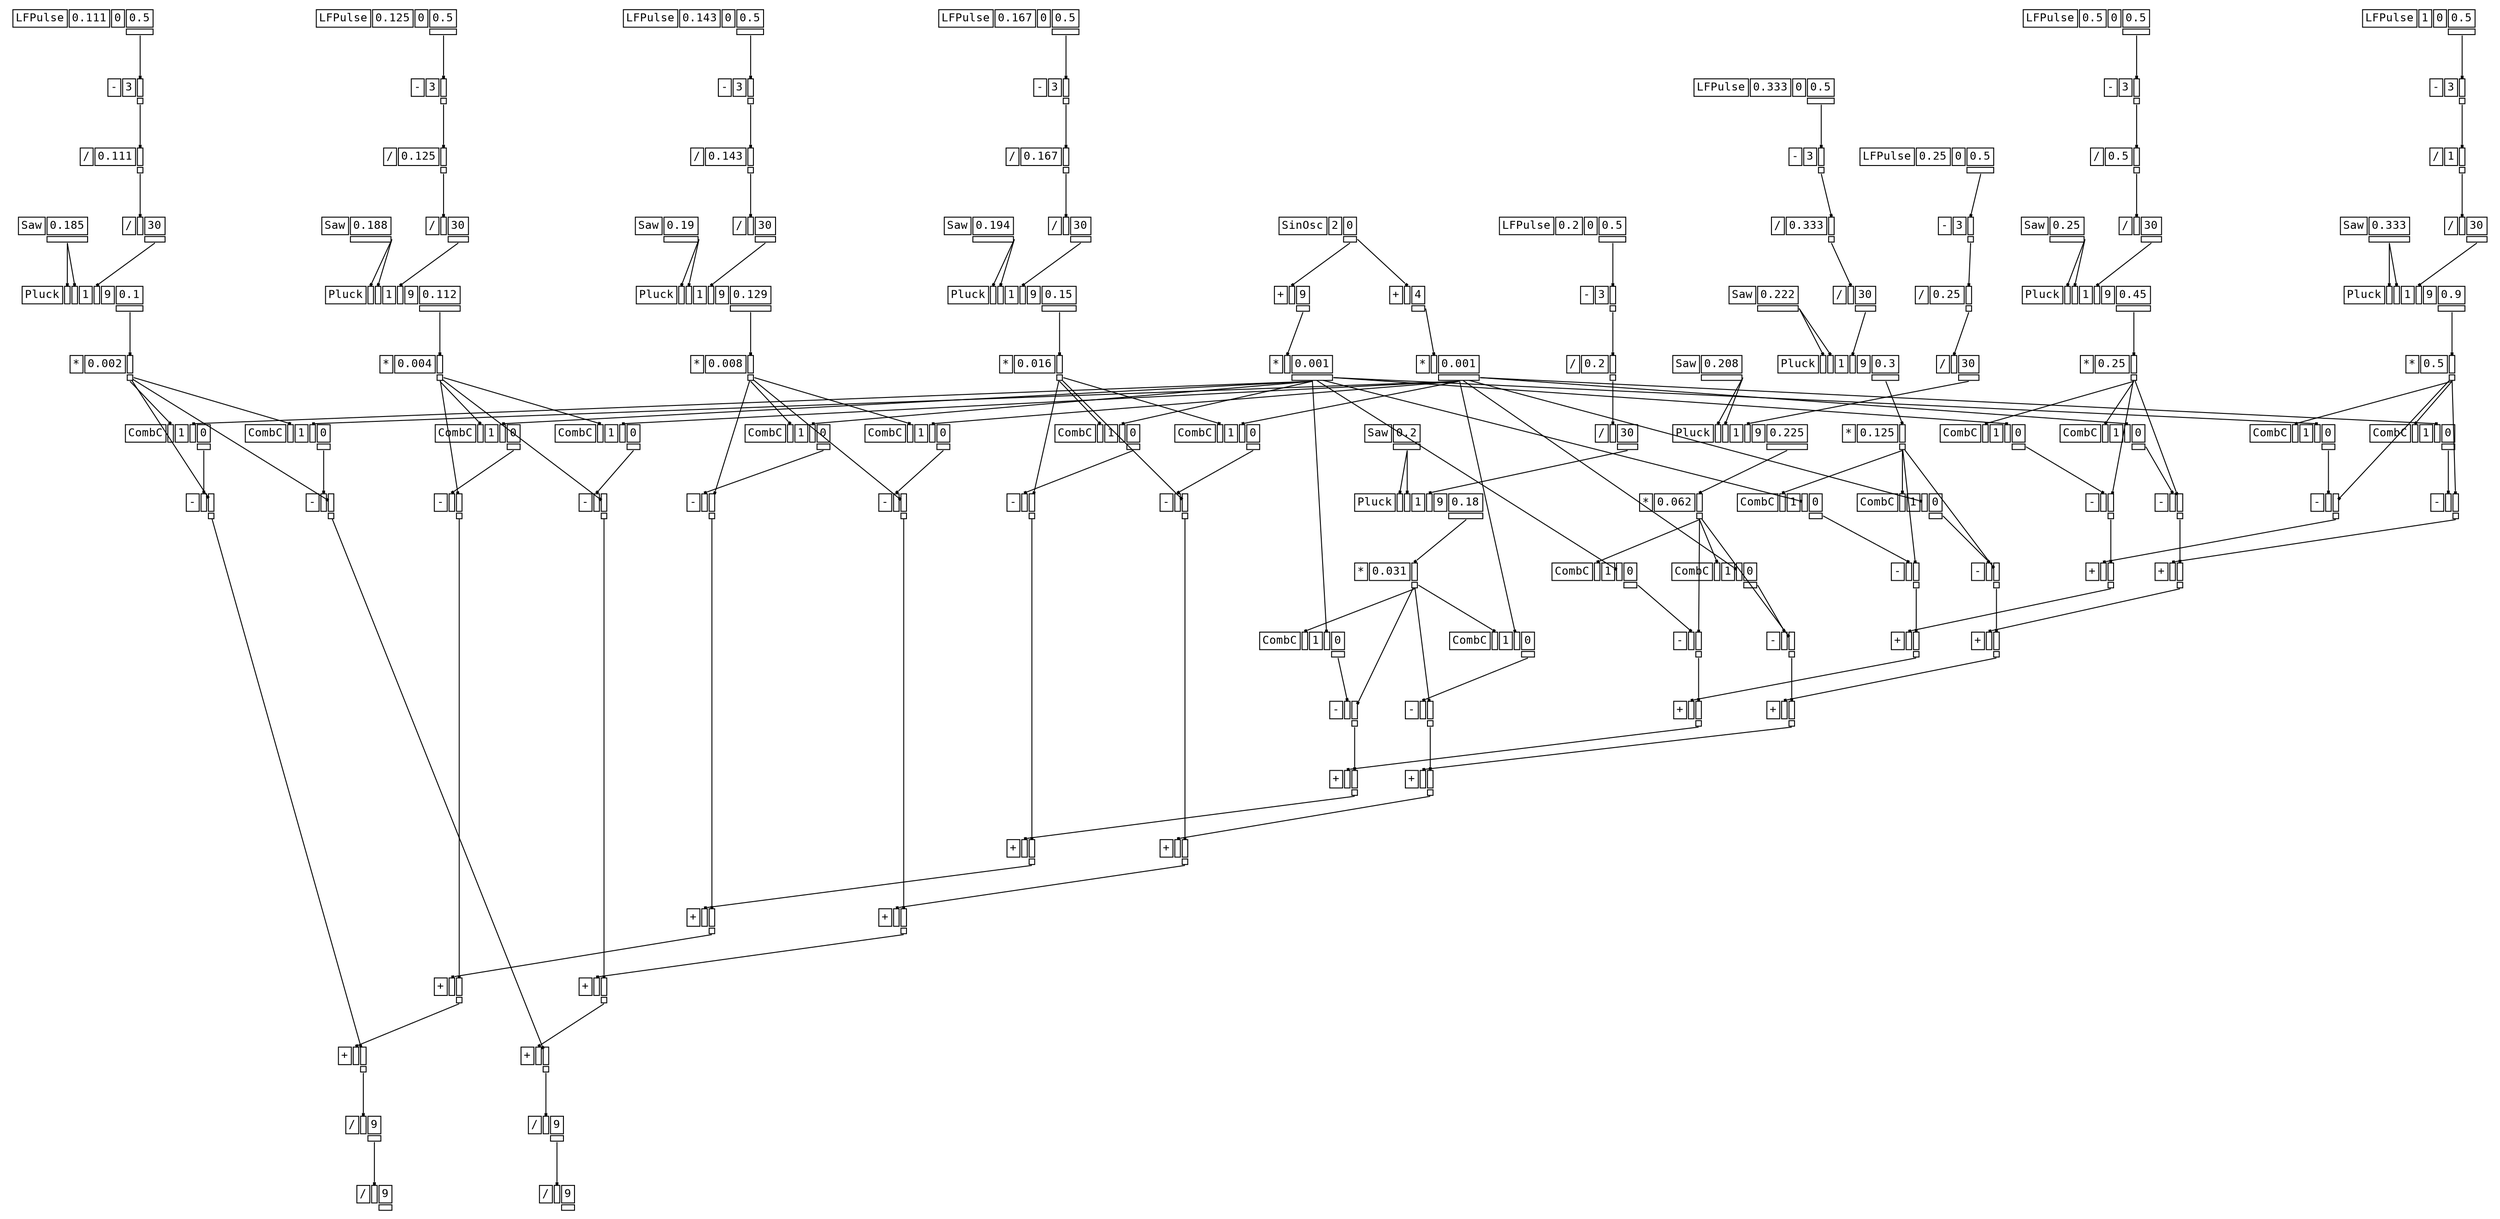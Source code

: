 digraph Anonymous {
graph [splines=false];
node [fontsize=12
     ,fontname="Courier"];
edge [arrowhead=box,arrowsize=0.25];
u_2[shape="plaintext",color="black",label=<<TABLE BORDER="0" CELLBORDER="1"><TR><TD>Saw</TD><TD ID="u_2:K_0">0.333</TD></TR><TR><TD BORDER="0"></TD><TD PORT="o_0" ID="u_2:o_0"></TD></TR></TABLE>>];
u_6[shape="plaintext",color="black",label=<<TABLE BORDER="0" CELLBORDER="1"><TR><TD>LFPulse</TD><TD ID="u_6:K_0">1</TD><TD ID="u_6:K_1">0</TD><TD ID="u_6:K_2">0.5</TD></TR><TR><TD BORDER="0"></TD><TD BORDER="0"></TD><TD BORDER="0"></TD><TD PORT="o_0" ID="u_6:o_0"></TD></TR></TABLE>>];
u_7[shape="plaintext",color="black",label=<<TABLE BORDER="0" CELLBORDER="1"><TR><TD>-</TD><TD ID="u_7:K_0">3</TD><TD PORT="i_1" ID="u_7:i_1"></TD></TR><TR><TD BORDER="0"></TD><TD BORDER="0"></TD><TD PORT="o_0" ID="u_7:o_0"></TD></TR></TABLE>>];
u_8[shape="plaintext",color="black",label=<<TABLE BORDER="0" CELLBORDER="1"><TR><TD>/</TD><TD ID="u_8:K_0">1</TD><TD PORT="i_1" ID="u_8:i_1"></TD></TR><TR><TD BORDER="0"></TD><TD BORDER="0"></TD><TD PORT="o_0" ID="u_8:o_0"></TD></TR></TABLE>>];
u_10[shape="plaintext",color="black",label=<<TABLE BORDER="0" CELLBORDER="1"><TR><TD>/</TD><TD PORT="i_0" ID="u_10:i_0"></TD><TD ID="u_10:K_1">30</TD></TR><TR><TD BORDER="0"></TD><TD BORDER="0"></TD><TD PORT="o_0" ID="u_10:o_0"></TD></TR></TABLE>>];
u_13[shape="plaintext",color="black",label=<<TABLE BORDER="0" CELLBORDER="1"><TR><TD>Pluck</TD><TD PORT="i_0" ID="u_13:i_0"></TD><TD PORT="i_1" ID="u_13:i_1"></TD><TD ID="u_13:K_2">1</TD><TD PORT="i_3" ID="u_13:i_3"></TD><TD ID="u_13:K_4">9</TD><TD ID="u_13:K_5">0.9</TD></TR><TR><TD BORDER="0"></TD><TD BORDER="0"></TD><TD BORDER="0"></TD><TD BORDER="0"></TD><TD BORDER="0"></TD><TD BORDER="0"></TD><TD PORT="o_0" ID="u_13:o_0"></TD></TR></TABLE>>];
u_14[shape="plaintext",color="black",label=<<TABLE BORDER="0" CELLBORDER="1"><TR><TD>*</TD><TD ID="u_14:K_0">0.5</TD><TD PORT="i_1" ID="u_14:i_1"></TD></TR><TR><TD BORDER="0"></TD><TD BORDER="0"></TD><TD PORT="o_0" ID="u_14:o_0"></TD></TR></TABLE>>];
u_16[shape="plaintext",color="black",label=<<TABLE BORDER="0" CELLBORDER="1"><TR><TD>SinOsc</TD><TD ID="u_16:K_0">2</TD><TD ID="u_16:K_1">0</TD></TR><TR><TD BORDER="0"></TD><TD BORDER="0"></TD><TD PORT="o_0" ID="u_16:o_0"></TD></TR></TABLE>>];
u_17[shape="plaintext",color="black",label=<<TABLE BORDER="0" CELLBORDER="1"><TR><TD>+</TD><TD PORT="i_0" ID="u_17:i_0"></TD><TD ID="u_17:K_1">9</TD></TR><TR><TD BORDER="0"></TD><TD BORDER="0"></TD><TD PORT="o_0" ID="u_17:o_0"></TD></TR></TABLE>>];
u_19[shape="plaintext",color="black",label=<<TABLE BORDER="0" CELLBORDER="1"><TR><TD>*</TD><TD PORT="i_0" ID="u_19:i_0"></TD><TD ID="u_19:K_1">0.001</TD></TR><TR><TD BORDER="0"></TD><TD BORDER="0"></TD><TD PORT="o_0" ID="u_19:o_0"></TD></TR></TABLE>>];
u_20[shape="plaintext",color="black",label=<<TABLE BORDER="0" CELLBORDER="1"><TR><TD>CombC</TD><TD PORT="i_0" ID="u_20:i_0"></TD><TD ID="u_20:K_1">1</TD><TD PORT="i_2" ID="u_20:i_2"></TD><TD ID="u_20:K_3">0</TD></TR><TR><TD BORDER="0"></TD><TD BORDER="0"></TD><TD BORDER="0"></TD><TD BORDER="0"></TD><TD PORT="o_0" ID="u_20:o_0"></TD></TR></TABLE>>];
u_21[shape="plaintext",color="black",label=<<TABLE BORDER="0" CELLBORDER="1"><TR><TD>-</TD><TD PORT="i_0" ID="u_21:i_0"></TD><TD PORT="i_1" ID="u_21:i_1"></TD></TR><TR><TD BORDER="0"></TD><TD BORDER="0"></TD><TD PORT="o_0" ID="u_21:o_0"></TD></TR></TABLE>>];
u_23[shape="plaintext",color="black",label=<<TABLE BORDER="0" CELLBORDER="1"><TR><TD>Saw</TD><TD ID="u_23:K_0">0.25</TD></TR><TR><TD BORDER="0"></TD><TD PORT="o_0" ID="u_23:o_0"></TD></TR></TABLE>>];
u_24[shape="plaintext",color="black",label=<<TABLE BORDER="0" CELLBORDER="1"><TR><TD>LFPulse</TD><TD ID="u_24:K_0">0.5</TD><TD ID="u_24:K_1">0</TD><TD ID="u_24:K_2">0.5</TD></TR><TR><TD BORDER="0"></TD><TD BORDER="0"></TD><TD BORDER="0"></TD><TD PORT="o_0" ID="u_24:o_0"></TD></TR></TABLE>>];
u_25[shape="plaintext",color="black",label=<<TABLE BORDER="0" CELLBORDER="1"><TR><TD>-</TD><TD ID="u_25:K_0">3</TD><TD PORT="i_1" ID="u_25:i_1"></TD></TR><TR><TD BORDER="0"></TD><TD BORDER="0"></TD><TD PORT="o_0" ID="u_25:o_0"></TD></TR></TABLE>>];
u_26[shape="plaintext",color="black",label=<<TABLE BORDER="0" CELLBORDER="1"><TR><TD>/</TD><TD ID="u_26:K_0">0.5</TD><TD PORT="i_1" ID="u_26:i_1"></TD></TR><TR><TD BORDER="0"></TD><TD BORDER="0"></TD><TD PORT="o_0" ID="u_26:o_0"></TD></TR></TABLE>>];
u_27[shape="plaintext",color="black",label=<<TABLE BORDER="0" CELLBORDER="1"><TR><TD>/</TD><TD PORT="i_0" ID="u_27:i_0"></TD><TD ID="u_27:K_1">30</TD></TR><TR><TD BORDER="0"></TD><TD BORDER="0"></TD><TD PORT="o_0" ID="u_27:o_0"></TD></TR></TABLE>>];
u_29[shape="plaintext",color="black",label=<<TABLE BORDER="0" CELLBORDER="1"><TR><TD>Pluck</TD><TD PORT="i_0" ID="u_29:i_0"></TD><TD PORT="i_1" ID="u_29:i_1"></TD><TD ID="u_29:K_2">1</TD><TD PORT="i_3" ID="u_29:i_3"></TD><TD ID="u_29:K_4">9</TD><TD ID="u_29:K_5">0.45</TD></TR><TR><TD BORDER="0"></TD><TD BORDER="0"></TD><TD BORDER="0"></TD><TD BORDER="0"></TD><TD BORDER="0"></TD><TD BORDER="0"></TD><TD PORT="o_0" ID="u_29:o_0"></TD></TR></TABLE>>];
u_30[shape="plaintext",color="black",label=<<TABLE BORDER="0" CELLBORDER="1"><TR><TD>*</TD><TD ID="u_30:K_0">0.25</TD><TD PORT="i_1" ID="u_30:i_1"></TD></TR><TR><TD BORDER="0"></TD><TD BORDER="0"></TD><TD PORT="o_0" ID="u_30:o_0"></TD></TR></TABLE>>];
u_31[shape="plaintext",color="black",label=<<TABLE BORDER="0" CELLBORDER="1"><TR><TD>CombC</TD><TD PORT="i_0" ID="u_31:i_0"></TD><TD ID="u_31:K_1">1</TD><TD PORT="i_2" ID="u_31:i_2"></TD><TD ID="u_31:K_3">0</TD></TR><TR><TD BORDER="0"></TD><TD BORDER="0"></TD><TD BORDER="0"></TD><TD BORDER="0"></TD><TD PORT="o_0" ID="u_31:o_0"></TD></TR></TABLE>>];
u_32[shape="plaintext",color="black",label=<<TABLE BORDER="0" CELLBORDER="1"><TR><TD>-</TD><TD PORT="i_0" ID="u_32:i_0"></TD><TD PORT="i_1" ID="u_32:i_1"></TD></TR><TR><TD BORDER="0"></TD><TD BORDER="0"></TD><TD PORT="o_0" ID="u_32:o_0"></TD></TR></TABLE>>];
u_33[shape="plaintext",color="black",label=<<TABLE BORDER="0" CELLBORDER="1"><TR><TD>+</TD><TD PORT="i_0" ID="u_33:i_0"></TD><TD PORT="i_1" ID="u_33:i_1"></TD></TR><TR><TD BORDER="0"></TD><TD BORDER="0"></TD><TD PORT="o_0" ID="u_33:o_0"></TD></TR></TABLE>>];
u_36[shape="plaintext",color="black",label=<<TABLE BORDER="0" CELLBORDER="1"><TR><TD>Saw</TD><TD ID="u_36:K_0">0.222</TD></TR><TR><TD BORDER="0"></TD><TD PORT="o_0" ID="u_36:o_0"></TD></TR></TABLE>>];
u_37[shape="plaintext",color="black",label=<<TABLE BORDER="0" CELLBORDER="1"><TR><TD>LFPulse</TD><TD ID="u_37:K_0">0.333</TD><TD ID="u_37:K_1">0</TD><TD ID="u_37:K_2">0.5</TD></TR><TR><TD BORDER="0"></TD><TD BORDER="0"></TD><TD BORDER="0"></TD><TD PORT="o_0" ID="u_37:o_0"></TD></TR></TABLE>>];
u_38[shape="plaintext",color="black",label=<<TABLE BORDER="0" CELLBORDER="1"><TR><TD>-</TD><TD ID="u_38:K_0">3</TD><TD PORT="i_1" ID="u_38:i_1"></TD></TR><TR><TD BORDER="0"></TD><TD BORDER="0"></TD><TD PORT="o_0" ID="u_38:o_0"></TD></TR></TABLE>>];
u_39[shape="plaintext",color="black",label=<<TABLE BORDER="0" CELLBORDER="1"><TR><TD>/</TD><TD ID="u_39:K_0">0.333</TD><TD PORT="i_1" ID="u_39:i_1"></TD></TR><TR><TD BORDER="0"></TD><TD BORDER="0"></TD><TD PORT="o_0" ID="u_39:o_0"></TD></TR></TABLE>>];
u_40[shape="plaintext",color="black",label=<<TABLE BORDER="0" CELLBORDER="1"><TR><TD>/</TD><TD PORT="i_0" ID="u_40:i_0"></TD><TD ID="u_40:K_1">30</TD></TR><TR><TD BORDER="0"></TD><TD BORDER="0"></TD><TD PORT="o_0" ID="u_40:o_0"></TD></TR></TABLE>>];
u_42[shape="plaintext",color="black",label=<<TABLE BORDER="0" CELLBORDER="1"><TR><TD>Pluck</TD><TD PORT="i_0" ID="u_42:i_0"></TD><TD PORT="i_1" ID="u_42:i_1"></TD><TD ID="u_42:K_2">1</TD><TD PORT="i_3" ID="u_42:i_3"></TD><TD ID="u_42:K_4">9</TD><TD ID="u_42:K_5">0.3</TD></TR><TR><TD BORDER="0"></TD><TD BORDER="0"></TD><TD BORDER="0"></TD><TD BORDER="0"></TD><TD BORDER="0"></TD><TD BORDER="0"></TD><TD PORT="o_0" ID="u_42:o_0"></TD></TR></TABLE>>];
u_43[shape="plaintext",color="black",label=<<TABLE BORDER="0" CELLBORDER="1"><TR><TD>*</TD><TD ID="u_43:K_0">0.125</TD><TD PORT="i_1" ID="u_43:i_1"></TD></TR><TR><TD BORDER="0"></TD><TD BORDER="0"></TD><TD PORT="o_0" ID="u_43:o_0"></TD></TR></TABLE>>];
u_44[shape="plaintext",color="black",label=<<TABLE BORDER="0" CELLBORDER="1"><TR><TD>CombC</TD><TD PORT="i_0" ID="u_44:i_0"></TD><TD ID="u_44:K_1">1</TD><TD PORT="i_2" ID="u_44:i_2"></TD><TD ID="u_44:K_3">0</TD></TR><TR><TD BORDER="0"></TD><TD BORDER="0"></TD><TD BORDER="0"></TD><TD BORDER="0"></TD><TD PORT="o_0" ID="u_44:o_0"></TD></TR></TABLE>>];
u_45[shape="plaintext",color="black",label=<<TABLE BORDER="0" CELLBORDER="1"><TR><TD>-</TD><TD PORT="i_0" ID="u_45:i_0"></TD><TD PORT="i_1" ID="u_45:i_1"></TD></TR><TR><TD BORDER="0"></TD><TD BORDER="0"></TD><TD PORT="o_0" ID="u_45:o_0"></TD></TR></TABLE>>];
u_46[shape="plaintext",color="black",label=<<TABLE BORDER="0" CELLBORDER="1"><TR><TD>+</TD><TD PORT="i_0" ID="u_46:i_0"></TD><TD PORT="i_1" ID="u_46:i_1"></TD></TR><TR><TD BORDER="0"></TD><TD BORDER="0"></TD><TD PORT="o_0" ID="u_46:o_0"></TD></TR></TABLE>>];
u_49[shape="plaintext",color="black",label=<<TABLE BORDER="0" CELLBORDER="1"><TR><TD>Saw</TD><TD ID="u_49:K_0">0.208</TD></TR><TR><TD BORDER="0"></TD><TD PORT="o_0" ID="u_49:o_0"></TD></TR></TABLE>>];
u_50[shape="plaintext",color="black",label=<<TABLE BORDER="0" CELLBORDER="1"><TR><TD>LFPulse</TD><TD ID="u_50:K_0">0.25</TD><TD ID="u_50:K_1">0</TD><TD ID="u_50:K_2">0.5</TD></TR><TR><TD BORDER="0"></TD><TD BORDER="0"></TD><TD BORDER="0"></TD><TD PORT="o_0" ID="u_50:o_0"></TD></TR></TABLE>>];
u_51[shape="plaintext",color="black",label=<<TABLE BORDER="0" CELLBORDER="1"><TR><TD>-</TD><TD ID="u_51:K_0">3</TD><TD PORT="i_1" ID="u_51:i_1"></TD></TR><TR><TD BORDER="0"></TD><TD BORDER="0"></TD><TD PORT="o_0" ID="u_51:o_0"></TD></TR></TABLE>>];
u_52[shape="plaintext",color="black",label=<<TABLE BORDER="0" CELLBORDER="1"><TR><TD>/</TD><TD ID="u_52:K_0">0.25</TD><TD PORT="i_1" ID="u_52:i_1"></TD></TR><TR><TD BORDER="0"></TD><TD BORDER="0"></TD><TD PORT="o_0" ID="u_52:o_0"></TD></TR></TABLE>>];
u_53[shape="plaintext",color="black",label=<<TABLE BORDER="0" CELLBORDER="1"><TR><TD>/</TD><TD PORT="i_0" ID="u_53:i_0"></TD><TD ID="u_53:K_1">30</TD></TR><TR><TD BORDER="0"></TD><TD BORDER="0"></TD><TD PORT="o_0" ID="u_53:o_0"></TD></TR></TABLE>>];
u_55[shape="plaintext",color="black",label=<<TABLE BORDER="0" CELLBORDER="1"><TR><TD>Pluck</TD><TD PORT="i_0" ID="u_55:i_0"></TD><TD PORT="i_1" ID="u_55:i_1"></TD><TD ID="u_55:K_2">1</TD><TD PORT="i_3" ID="u_55:i_3"></TD><TD ID="u_55:K_4">9</TD><TD ID="u_55:K_5">0.225</TD></TR><TR><TD BORDER="0"></TD><TD BORDER="0"></TD><TD BORDER="0"></TD><TD BORDER="0"></TD><TD BORDER="0"></TD><TD BORDER="0"></TD><TD PORT="o_0" ID="u_55:o_0"></TD></TR></TABLE>>];
u_56[shape="plaintext",color="black",label=<<TABLE BORDER="0" CELLBORDER="1"><TR><TD>*</TD><TD ID="u_56:K_0">0.062</TD><TD PORT="i_1" ID="u_56:i_1"></TD></TR><TR><TD BORDER="0"></TD><TD BORDER="0"></TD><TD PORT="o_0" ID="u_56:o_0"></TD></TR></TABLE>>];
u_57[shape="plaintext",color="black",label=<<TABLE BORDER="0" CELLBORDER="1"><TR><TD>CombC</TD><TD PORT="i_0" ID="u_57:i_0"></TD><TD ID="u_57:K_1">1</TD><TD PORT="i_2" ID="u_57:i_2"></TD><TD ID="u_57:K_3">0</TD></TR><TR><TD BORDER="0"></TD><TD BORDER="0"></TD><TD BORDER="0"></TD><TD BORDER="0"></TD><TD PORT="o_0" ID="u_57:o_0"></TD></TR></TABLE>>];
u_58[shape="plaintext",color="black",label=<<TABLE BORDER="0" CELLBORDER="1"><TR><TD>-</TD><TD PORT="i_0" ID="u_58:i_0"></TD><TD PORT="i_1" ID="u_58:i_1"></TD></TR><TR><TD BORDER="0"></TD><TD BORDER="0"></TD><TD PORT="o_0" ID="u_58:o_0"></TD></TR></TABLE>>];
u_59[shape="plaintext",color="black",label=<<TABLE BORDER="0" CELLBORDER="1"><TR><TD>+</TD><TD PORT="i_0" ID="u_59:i_0"></TD><TD PORT="i_1" ID="u_59:i_1"></TD></TR><TR><TD BORDER="0"></TD><TD BORDER="0"></TD><TD PORT="o_0" ID="u_59:o_0"></TD></TR></TABLE>>];
u_62[shape="plaintext",color="black",label=<<TABLE BORDER="0" CELLBORDER="1"><TR><TD>Saw</TD><TD ID="u_62:K_0">0.2</TD></TR><TR><TD BORDER="0"></TD><TD PORT="o_0" ID="u_62:o_0"></TD></TR></TABLE>>];
u_63[shape="plaintext",color="black",label=<<TABLE BORDER="0" CELLBORDER="1"><TR><TD>LFPulse</TD><TD ID="u_63:K_0">0.2</TD><TD ID="u_63:K_1">0</TD><TD ID="u_63:K_2">0.5</TD></TR><TR><TD BORDER="0"></TD><TD BORDER="0"></TD><TD BORDER="0"></TD><TD PORT="o_0" ID="u_63:o_0"></TD></TR></TABLE>>];
u_64[shape="plaintext",color="black",label=<<TABLE BORDER="0" CELLBORDER="1"><TR><TD>-</TD><TD ID="u_64:K_0">3</TD><TD PORT="i_1" ID="u_64:i_1"></TD></TR><TR><TD BORDER="0"></TD><TD BORDER="0"></TD><TD PORT="o_0" ID="u_64:o_0"></TD></TR></TABLE>>];
u_65[shape="plaintext",color="black",label=<<TABLE BORDER="0" CELLBORDER="1"><TR><TD>/</TD><TD ID="u_65:K_0">0.2</TD><TD PORT="i_1" ID="u_65:i_1"></TD></TR><TR><TD BORDER="0"></TD><TD BORDER="0"></TD><TD PORT="o_0" ID="u_65:o_0"></TD></TR></TABLE>>];
u_66[shape="plaintext",color="black",label=<<TABLE BORDER="0" CELLBORDER="1"><TR><TD>/</TD><TD PORT="i_0" ID="u_66:i_0"></TD><TD ID="u_66:K_1">30</TD></TR><TR><TD BORDER="0"></TD><TD BORDER="0"></TD><TD PORT="o_0" ID="u_66:o_0"></TD></TR></TABLE>>];
u_68[shape="plaintext",color="black",label=<<TABLE BORDER="0" CELLBORDER="1"><TR><TD>Pluck</TD><TD PORT="i_0" ID="u_68:i_0"></TD><TD PORT="i_1" ID="u_68:i_1"></TD><TD ID="u_68:K_2">1</TD><TD PORT="i_3" ID="u_68:i_3"></TD><TD ID="u_68:K_4">9</TD><TD ID="u_68:K_5">0.18</TD></TR><TR><TD BORDER="0"></TD><TD BORDER="0"></TD><TD BORDER="0"></TD><TD BORDER="0"></TD><TD BORDER="0"></TD><TD BORDER="0"></TD><TD PORT="o_0" ID="u_68:o_0"></TD></TR></TABLE>>];
u_69[shape="plaintext",color="black",label=<<TABLE BORDER="0" CELLBORDER="1"><TR><TD>*</TD><TD ID="u_69:K_0">0.031</TD><TD PORT="i_1" ID="u_69:i_1"></TD></TR><TR><TD BORDER="0"></TD><TD BORDER="0"></TD><TD PORT="o_0" ID="u_69:o_0"></TD></TR></TABLE>>];
u_70[shape="plaintext",color="black",label=<<TABLE BORDER="0" CELLBORDER="1"><TR><TD>CombC</TD><TD PORT="i_0" ID="u_70:i_0"></TD><TD ID="u_70:K_1">1</TD><TD PORT="i_2" ID="u_70:i_2"></TD><TD ID="u_70:K_3">0</TD></TR><TR><TD BORDER="0"></TD><TD BORDER="0"></TD><TD BORDER="0"></TD><TD BORDER="0"></TD><TD PORT="o_0" ID="u_70:o_0"></TD></TR></TABLE>>];
u_71[shape="plaintext",color="black",label=<<TABLE BORDER="0" CELLBORDER="1"><TR><TD>-</TD><TD PORT="i_0" ID="u_71:i_0"></TD><TD PORT="i_1" ID="u_71:i_1"></TD></TR><TR><TD BORDER="0"></TD><TD BORDER="0"></TD><TD PORT="o_0" ID="u_71:o_0"></TD></TR></TABLE>>];
u_72[shape="plaintext",color="black",label=<<TABLE BORDER="0" CELLBORDER="1"><TR><TD>+</TD><TD PORT="i_0" ID="u_72:i_0"></TD><TD PORT="i_1" ID="u_72:i_1"></TD></TR><TR><TD BORDER="0"></TD><TD BORDER="0"></TD><TD PORT="o_0" ID="u_72:o_0"></TD></TR></TABLE>>];
u_75[shape="plaintext",color="black",label=<<TABLE BORDER="0" CELLBORDER="1"><TR><TD>Saw</TD><TD ID="u_75:K_0">0.194</TD></TR><TR><TD BORDER="0"></TD><TD PORT="o_0" ID="u_75:o_0"></TD></TR></TABLE>>];
u_77[shape="plaintext",color="black",label=<<TABLE BORDER="0" CELLBORDER="1"><TR><TD>LFPulse</TD><TD ID="u_77:K_0">0.167</TD><TD ID="u_77:K_1">0</TD><TD ID="u_77:K_2">0.5</TD></TR><TR><TD BORDER="0"></TD><TD BORDER="0"></TD><TD BORDER="0"></TD><TD PORT="o_0" ID="u_77:o_0"></TD></TR></TABLE>>];
u_78[shape="plaintext",color="black",label=<<TABLE BORDER="0" CELLBORDER="1"><TR><TD>-</TD><TD ID="u_78:K_0">3</TD><TD PORT="i_1" ID="u_78:i_1"></TD></TR><TR><TD BORDER="0"></TD><TD BORDER="0"></TD><TD PORT="o_0" ID="u_78:o_0"></TD></TR></TABLE>>];
u_79[shape="plaintext",color="black",label=<<TABLE BORDER="0" CELLBORDER="1"><TR><TD>/</TD><TD ID="u_79:K_0">0.167</TD><TD PORT="i_1" ID="u_79:i_1"></TD></TR><TR><TD BORDER="0"></TD><TD BORDER="0"></TD><TD PORT="o_0" ID="u_79:o_0"></TD></TR></TABLE>>];
u_80[shape="plaintext",color="black",label=<<TABLE BORDER="0" CELLBORDER="1"><TR><TD>/</TD><TD PORT="i_0" ID="u_80:i_0"></TD><TD ID="u_80:K_1">30</TD></TR><TR><TD BORDER="0"></TD><TD BORDER="0"></TD><TD PORT="o_0" ID="u_80:o_0"></TD></TR></TABLE>>];
u_82[shape="plaintext",color="black",label=<<TABLE BORDER="0" CELLBORDER="1"><TR><TD>Pluck</TD><TD PORT="i_0" ID="u_82:i_0"></TD><TD PORT="i_1" ID="u_82:i_1"></TD><TD ID="u_82:K_2">1</TD><TD PORT="i_3" ID="u_82:i_3"></TD><TD ID="u_82:K_4">9</TD><TD ID="u_82:K_5">0.15</TD></TR><TR><TD BORDER="0"></TD><TD BORDER="0"></TD><TD BORDER="0"></TD><TD BORDER="0"></TD><TD BORDER="0"></TD><TD BORDER="0"></TD><TD PORT="o_0" ID="u_82:o_0"></TD></TR></TABLE>>];
u_83[shape="plaintext",color="black",label=<<TABLE BORDER="0" CELLBORDER="1"><TR><TD>*</TD><TD ID="u_83:K_0">0.016</TD><TD PORT="i_1" ID="u_83:i_1"></TD></TR><TR><TD BORDER="0"></TD><TD BORDER="0"></TD><TD PORT="o_0" ID="u_83:o_0"></TD></TR></TABLE>>];
u_84[shape="plaintext",color="black",label=<<TABLE BORDER="0" CELLBORDER="1"><TR><TD>CombC</TD><TD PORT="i_0" ID="u_84:i_0"></TD><TD ID="u_84:K_1">1</TD><TD PORT="i_2" ID="u_84:i_2"></TD><TD ID="u_84:K_3">0</TD></TR><TR><TD BORDER="0"></TD><TD BORDER="0"></TD><TD BORDER="0"></TD><TD BORDER="0"></TD><TD PORT="o_0" ID="u_84:o_0"></TD></TR></TABLE>>];
u_85[shape="plaintext",color="black",label=<<TABLE BORDER="0" CELLBORDER="1"><TR><TD>-</TD><TD PORT="i_0" ID="u_85:i_0"></TD><TD PORT="i_1" ID="u_85:i_1"></TD></TR><TR><TD BORDER="0"></TD><TD BORDER="0"></TD><TD PORT="o_0" ID="u_85:o_0"></TD></TR></TABLE>>];
u_86[shape="plaintext",color="black",label=<<TABLE BORDER="0" CELLBORDER="1"><TR><TD>+</TD><TD PORT="i_0" ID="u_86:i_0"></TD><TD PORT="i_1" ID="u_86:i_1"></TD></TR><TR><TD BORDER="0"></TD><TD BORDER="0"></TD><TD PORT="o_0" ID="u_86:o_0"></TD></TR></TABLE>>];
u_89[shape="plaintext",color="black",label=<<TABLE BORDER="0" CELLBORDER="1"><TR><TD>Saw</TD><TD ID="u_89:K_0">0.19</TD></TR><TR><TD BORDER="0"></TD><TD PORT="o_0" ID="u_89:o_0"></TD></TR></TABLE>>];
u_91[shape="plaintext",color="black",label=<<TABLE BORDER="0" CELLBORDER="1"><TR><TD>LFPulse</TD><TD ID="u_91:K_0">0.143</TD><TD ID="u_91:K_1">0</TD><TD ID="u_91:K_2">0.5</TD></TR><TR><TD BORDER="0"></TD><TD BORDER="0"></TD><TD BORDER="0"></TD><TD PORT="o_0" ID="u_91:o_0"></TD></TR></TABLE>>];
u_92[shape="plaintext",color="black",label=<<TABLE BORDER="0" CELLBORDER="1"><TR><TD>-</TD><TD ID="u_92:K_0">3</TD><TD PORT="i_1" ID="u_92:i_1"></TD></TR><TR><TD BORDER="0"></TD><TD BORDER="0"></TD><TD PORT="o_0" ID="u_92:o_0"></TD></TR></TABLE>>];
u_93[shape="plaintext",color="black",label=<<TABLE BORDER="0" CELLBORDER="1"><TR><TD>/</TD><TD ID="u_93:K_0">0.143</TD><TD PORT="i_1" ID="u_93:i_1"></TD></TR><TR><TD BORDER="0"></TD><TD BORDER="0"></TD><TD PORT="o_0" ID="u_93:o_0"></TD></TR></TABLE>>];
u_94[shape="plaintext",color="black",label=<<TABLE BORDER="0" CELLBORDER="1"><TR><TD>/</TD><TD PORT="i_0" ID="u_94:i_0"></TD><TD ID="u_94:K_1">30</TD></TR><TR><TD BORDER="0"></TD><TD BORDER="0"></TD><TD PORT="o_0" ID="u_94:o_0"></TD></TR></TABLE>>];
u_96[shape="plaintext",color="black",label=<<TABLE BORDER="0" CELLBORDER="1"><TR><TD>Pluck</TD><TD PORT="i_0" ID="u_96:i_0"></TD><TD PORT="i_1" ID="u_96:i_1"></TD><TD ID="u_96:K_2">1</TD><TD PORT="i_3" ID="u_96:i_3"></TD><TD ID="u_96:K_4">9</TD><TD ID="u_96:K_5">0.129</TD></TR><TR><TD BORDER="0"></TD><TD BORDER="0"></TD><TD BORDER="0"></TD><TD BORDER="0"></TD><TD BORDER="0"></TD><TD BORDER="0"></TD><TD PORT="o_0" ID="u_96:o_0"></TD></TR></TABLE>>];
u_97[shape="plaintext",color="black",label=<<TABLE BORDER="0" CELLBORDER="1"><TR><TD>*</TD><TD ID="u_97:K_0">0.008</TD><TD PORT="i_1" ID="u_97:i_1"></TD></TR><TR><TD BORDER="0"></TD><TD BORDER="0"></TD><TD PORT="o_0" ID="u_97:o_0"></TD></TR></TABLE>>];
u_98[shape="plaintext",color="black",label=<<TABLE BORDER="0" CELLBORDER="1"><TR><TD>CombC</TD><TD PORT="i_0" ID="u_98:i_0"></TD><TD ID="u_98:K_1">1</TD><TD PORT="i_2" ID="u_98:i_2"></TD><TD ID="u_98:K_3">0</TD></TR><TR><TD BORDER="0"></TD><TD BORDER="0"></TD><TD BORDER="0"></TD><TD BORDER="0"></TD><TD PORT="o_0" ID="u_98:o_0"></TD></TR></TABLE>>];
u_99[shape="plaintext",color="black",label=<<TABLE BORDER="0" CELLBORDER="1"><TR><TD>-</TD><TD PORT="i_0" ID="u_99:i_0"></TD><TD PORT="i_1" ID="u_99:i_1"></TD></TR><TR><TD BORDER="0"></TD><TD BORDER="0"></TD><TD PORT="o_0" ID="u_99:o_0"></TD></TR></TABLE>>];
u_100[shape="plaintext",color="black",label=<<TABLE BORDER="0" CELLBORDER="1"><TR><TD>+</TD><TD PORT="i_0" ID="u_100:i_0"></TD><TD PORT="i_1" ID="u_100:i_1"></TD></TR><TR><TD BORDER="0"></TD><TD BORDER="0"></TD><TD PORT="o_0" ID="u_100:o_0"></TD></TR></TABLE>>];
u_103[shape="plaintext",color="black",label=<<TABLE BORDER="0" CELLBORDER="1"><TR><TD>Saw</TD><TD ID="u_103:K_0">0.188</TD></TR><TR><TD BORDER="0"></TD><TD PORT="o_0" ID="u_103:o_0"></TD></TR></TABLE>>];
u_104[shape="plaintext",color="black",label=<<TABLE BORDER="0" CELLBORDER="1"><TR><TD>LFPulse</TD><TD ID="u_104:K_0">0.125</TD><TD ID="u_104:K_1">0</TD><TD ID="u_104:K_2">0.5</TD></TR><TR><TD BORDER="0"></TD><TD BORDER="0"></TD><TD BORDER="0"></TD><TD PORT="o_0" ID="u_104:o_0"></TD></TR></TABLE>>];
u_105[shape="plaintext",color="black",label=<<TABLE BORDER="0" CELLBORDER="1"><TR><TD>-</TD><TD ID="u_105:K_0">3</TD><TD PORT="i_1" ID="u_105:i_1"></TD></TR><TR><TD BORDER="0"></TD><TD BORDER="0"></TD><TD PORT="o_0" ID="u_105:o_0"></TD></TR></TABLE>>];
u_106[shape="plaintext",color="black",label=<<TABLE BORDER="0" CELLBORDER="1"><TR><TD>/</TD><TD ID="u_106:K_0">0.125</TD><TD PORT="i_1" ID="u_106:i_1"></TD></TR><TR><TD BORDER="0"></TD><TD BORDER="0"></TD><TD PORT="o_0" ID="u_106:o_0"></TD></TR></TABLE>>];
u_107[shape="plaintext",color="black",label=<<TABLE BORDER="0" CELLBORDER="1"><TR><TD>/</TD><TD PORT="i_0" ID="u_107:i_0"></TD><TD ID="u_107:K_1">30</TD></TR><TR><TD BORDER="0"></TD><TD BORDER="0"></TD><TD PORT="o_0" ID="u_107:o_0"></TD></TR></TABLE>>];
u_109[shape="plaintext",color="black",label=<<TABLE BORDER="0" CELLBORDER="1"><TR><TD>Pluck</TD><TD PORT="i_0" ID="u_109:i_0"></TD><TD PORT="i_1" ID="u_109:i_1"></TD><TD ID="u_109:K_2">1</TD><TD PORT="i_3" ID="u_109:i_3"></TD><TD ID="u_109:K_4">9</TD><TD ID="u_109:K_5">0.112</TD></TR><TR><TD BORDER="0"></TD><TD BORDER="0"></TD><TD BORDER="0"></TD><TD BORDER="0"></TD><TD BORDER="0"></TD><TD BORDER="0"></TD><TD PORT="o_0" ID="u_109:o_0"></TD></TR></TABLE>>];
u_110[shape="plaintext",color="black",label=<<TABLE BORDER="0" CELLBORDER="1"><TR><TD>*</TD><TD ID="u_110:K_0">0.004</TD><TD PORT="i_1" ID="u_110:i_1"></TD></TR><TR><TD BORDER="0"></TD><TD BORDER="0"></TD><TD PORT="o_0" ID="u_110:o_0"></TD></TR></TABLE>>];
u_111[shape="plaintext",color="black",label=<<TABLE BORDER="0" CELLBORDER="1"><TR><TD>CombC</TD><TD PORT="i_0" ID="u_111:i_0"></TD><TD ID="u_111:K_1">1</TD><TD PORT="i_2" ID="u_111:i_2"></TD><TD ID="u_111:K_3">0</TD></TR><TR><TD BORDER="0"></TD><TD BORDER="0"></TD><TD BORDER="0"></TD><TD BORDER="0"></TD><TD PORT="o_0" ID="u_111:o_0"></TD></TR></TABLE>>];
u_112[shape="plaintext",color="black",label=<<TABLE BORDER="0" CELLBORDER="1"><TR><TD>-</TD><TD PORT="i_0" ID="u_112:i_0"></TD><TD PORT="i_1" ID="u_112:i_1"></TD></TR><TR><TD BORDER="0"></TD><TD BORDER="0"></TD><TD PORT="o_0" ID="u_112:o_0"></TD></TR></TABLE>>];
u_113[shape="plaintext",color="black",label=<<TABLE BORDER="0" CELLBORDER="1"><TR><TD>+</TD><TD PORT="i_0" ID="u_113:i_0"></TD><TD PORT="i_1" ID="u_113:i_1"></TD></TR><TR><TD BORDER="0"></TD><TD BORDER="0"></TD><TD PORT="o_0" ID="u_113:o_0"></TD></TR></TABLE>>];
u_116[shape="plaintext",color="black",label=<<TABLE BORDER="0" CELLBORDER="1"><TR><TD>Saw</TD><TD ID="u_116:K_0">0.185</TD></TR><TR><TD BORDER="0"></TD><TD PORT="o_0" ID="u_116:o_0"></TD></TR></TABLE>>];
u_118[shape="plaintext",color="black",label=<<TABLE BORDER="0" CELLBORDER="1"><TR><TD>LFPulse</TD><TD ID="u_118:K_0">0.111</TD><TD ID="u_118:K_1">0</TD><TD ID="u_118:K_2">0.5</TD></TR><TR><TD BORDER="0"></TD><TD BORDER="0"></TD><TD BORDER="0"></TD><TD PORT="o_0" ID="u_118:o_0"></TD></TR></TABLE>>];
u_119[shape="plaintext",color="black",label=<<TABLE BORDER="0" CELLBORDER="1"><TR><TD>-</TD><TD ID="u_119:K_0">3</TD><TD PORT="i_1" ID="u_119:i_1"></TD></TR><TR><TD BORDER="0"></TD><TD BORDER="0"></TD><TD PORT="o_0" ID="u_119:o_0"></TD></TR></TABLE>>];
u_120[shape="plaintext",color="black",label=<<TABLE BORDER="0" CELLBORDER="1"><TR><TD>/</TD><TD ID="u_120:K_0">0.111</TD><TD PORT="i_1" ID="u_120:i_1"></TD></TR><TR><TD BORDER="0"></TD><TD BORDER="0"></TD><TD PORT="o_0" ID="u_120:o_0"></TD></TR></TABLE>>];
u_121[shape="plaintext",color="black",label=<<TABLE BORDER="0" CELLBORDER="1"><TR><TD>/</TD><TD PORT="i_0" ID="u_121:i_0"></TD><TD ID="u_121:K_1">30</TD></TR><TR><TD BORDER="0"></TD><TD BORDER="0"></TD><TD PORT="o_0" ID="u_121:o_0"></TD></TR></TABLE>>];
u_123[shape="plaintext",color="black",label=<<TABLE BORDER="0" CELLBORDER="1"><TR><TD>Pluck</TD><TD PORT="i_0" ID="u_123:i_0"></TD><TD PORT="i_1" ID="u_123:i_1"></TD><TD ID="u_123:K_2">1</TD><TD PORT="i_3" ID="u_123:i_3"></TD><TD ID="u_123:K_4">9</TD><TD ID="u_123:K_5">0.1</TD></TR><TR><TD BORDER="0"></TD><TD BORDER="0"></TD><TD BORDER="0"></TD><TD BORDER="0"></TD><TD BORDER="0"></TD><TD BORDER="0"></TD><TD PORT="o_0" ID="u_123:o_0"></TD></TR></TABLE>>];
u_124[shape="plaintext",color="black",label=<<TABLE BORDER="0" CELLBORDER="1"><TR><TD>*</TD><TD ID="u_124:K_0">0.002</TD><TD PORT="i_1" ID="u_124:i_1"></TD></TR><TR><TD BORDER="0"></TD><TD BORDER="0"></TD><TD PORT="o_0" ID="u_124:o_0"></TD></TR></TABLE>>];
u_125[shape="plaintext",color="black",label=<<TABLE BORDER="0" CELLBORDER="1"><TR><TD>CombC</TD><TD PORT="i_0" ID="u_125:i_0"></TD><TD ID="u_125:K_1">1</TD><TD PORT="i_2" ID="u_125:i_2"></TD><TD ID="u_125:K_3">0</TD></TR><TR><TD BORDER="0"></TD><TD BORDER="0"></TD><TD BORDER="0"></TD><TD BORDER="0"></TD><TD PORT="o_0" ID="u_125:o_0"></TD></TR></TABLE>>];
u_126[shape="plaintext",color="black",label=<<TABLE BORDER="0" CELLBORDER="1"><TR><TD>-</TD><TD PORT="i_0" ID="u_126:i_0"></TD><TD PORT="i_1" ID="u_126:i_1"></TD></TR><TR><TD BORDER="0"></TD><TD BORDER="0"></TD><TD PORT="o_0" ID="u_126:o_0"></TD></TR></TABLE>>];
u_127[shape="plaintext",color="black",label=<<TABLE BORDER="0" CELLBORDER="1"><TR><TD>+</TD><TD PORT="i_0" ID="u_127:i_0"></TD><TD PORT="i_1" ID="u_127:i_1"></TD></TR><TR><TD BORDER="0"></TD><TD BORDER="0"></TD><TD PORT="o_0" ID="u_127:o_0"></TD></TR></TABLE>>];
u_128[shape="plaintext",color="black",label=<<TABLE BORDER="0" CELLBORDER="1"><TR><TD>/</TD><TD PORT="i_0" ID="u_128:i_0"></TD><TD ID="u_128:K_1">9</TD></TR><TR><TD BORDER="0"></TD><TD BORDER="0"></TD><TD PORT="o_0" ID="u_128:o_0"></TD></TR></TABLE>>];
u_129[shape="plaintext",color="black",label=<<TABLE BORDER="0" CELLBORDER="1"><TR><TD>/</TD><TD PORT="i_0" ID="u_129:i_0"></TD><TD ID="u_129:K_1">9</TD></TR><TR><TD BORDER="0"></TD><TD BORDER="0"></TD><TD PORT="o_0" ID="u_129:o_0"></TD></TR></TABLE>>];
u_131[shape="plaintext",color="black",label=<<TABLE BORDER="0" CELLBORDER="1"><TR><TD>+</TD><TD PORT="i_0" ID="u_131:i_0"></TD><TD ID="u_131:K_1">4</TD></TR><TR><TD BORDER="0"></TD><TD BORDER="0"></TD><TD PORT="o_0" ID="u_131:o_0"></TD></TR></TABLE>>];
u_132[shape="plaintext",color="black",label=<<TABLE BORDER="0" CELLBORDER="1"><TR><TD>*</TD><TD PORT="i_0" ID="u_132:i_0"></TD><TD ID="u_132:K_1">0.001</TD></TR><TR><TD BORDER="0"></TD><TD BORDER="0"></TD><TD PORT="o_0" ID="u_132:o_0"></TD></TR></TABLE>>];
u_133[shape="plaintext",color="black",label=<<TABLE BORDER="0" CELLBORDER="1"><TR><TD>CombC</TD><TD PORT="i_0" ID="u_133:i_0"></TD><TD ID="u_133:K_1">1</TD><TD PORT="i_2" ID="u_133:i_2"></TD><TD ID="u_133:K_3">0</TD></TR><TR><TD BORDER="0"></TD><TD BORDER="0"></TD><TD BORDER="0"></TD><TD BORDER="0"></TD><TD PORT="o_0" ID="u_133:o_0"></TD></TR></TABLE>>];
u_134[shape="plaintext",color="black",label=<<TABLE BORDER="0" CELLBORDER="1"><TR><TD>-</TD><TD PORT="i_0" ID="u_134:i_0"></TD><TD PORT="i_1" ID="u_134:i_1"></TD></TR><TR><TD BORDER="0"></TD><TD BORDER="0"></TD><TD PORT="o_0" ID="u_134:o_0"></TD></TR></TABLE>>];
u_135[shape="plaintext",color="black",label=<<TABLE BORDER="0" CELLBORDER="1"><TR><TD>CombC</TD><TD PORT="i_0" ID="u_135:i_0"></TD><TD ID="u_135:K_1">1</TD><TD PORT="i_2" ID="u_135:i_2"></TD><TD ID="u_135:K_3">0</TD></TR><TR><TD BORDER="0"></TD><TD BORDER="0"></TD><TD BORDER="0"></TD><TD BORDER="0"></TD><TD PORT="o_0" ID="u_135:o_0"></TD></TR></TABLE>>];
u_136[shape="plaintext",color="black",label=<<TABLE BORDER="0" CELLBORDER="1"><TR><TD>-</TD><TD PORT="i_0" ID="u_136:i_0"></TD><TD PORT="i_1" ID="u_136:i_1"></TD></TR><TR><TD BORDER="0"></TD><TD BORDER="0"></TD><TD PORT="o_0" ID="u_136:o_0"></TD></TR></TABLE>>];
u_137[shape="plaintext",color="black",label=<<TABLE BORDER="0" CELLBORDER="1"><TR><TD>+</TD><TD PORT="i_0" ID="u_137:i_0"></TD><TD PORT="i_1" ID="u_137:i_1"></TD></TR><TR><TD BORDER="0"></TD><TD BORDER="0"></TD><TD PORT="o_0" ID="u_137:o_0"></TD></TR></TABLE>>];
u_138[shape="plaintext",color="black",label=<<TABLE BORDER="0" CELLBORDER="1"><TR><TD>CombC</TD><TD PORT="i_0" ID="u_138:i_0"></TD><TD ID="u_138:K_1">1</TD><TD PORT="i_2" ID="u_138:i_2"></TD><TD ID="u_138:K_3">0</TD></TR><TR><TD BORDER="0"></TD><TD BORDER="0"></TD><TD BORDER="0"></TD><TD BORDER="0"></TD><TD PORT="o_0" ID="u_138:o_0"></TD></TR></TABLE>>];
u_139[shape="plaintext",color="black",label=<<TABLE BORDER="0" CELLBORDER="1"><TR><TD>-</TD><TD PORT="i_0" ID="u_139:i_0"></TD><TD PORT="i_1" ID="u_139:i_1"></TD></TR><TR><TD BORDER="0"></TD><TD BORDER="0"></TD><TD PORT="o_0" ID="u_139:o_0"></TD></TR></TABLE>>];
u_140[shape="plaintext",color="black",label=<<TABLE BORDER="0" CELLBORDER="1"><TR><TD>+</TD><TD PORT="i_0" ID="u_140:i_0"></TD><TD PORT="i_1" ID="u_140:i_1"></TD></TR><TR><TD BORDER="0"></TD><TD BORDER="0"></TD><TD PORT="o_0" ID="u_140:o_0"></TD></TR></TABLE>>];
u_141[shape="plaintext",color="black",label=<<TABLE BORDER="0" CELLBORDER="1"><TR><TD>CombC</TD><TD PORT="i_0" ID="u_141:i_0"></TD><TD ID="u_141:K_1">1</TD><TD PORT="i_2" ID="u_141:i_2"></TD><TD ID="u_141:K_3">0</TD></TR><TR><TD BORDER="0"></TD><TD BORDER="0"></TD><TD BORDER="0"></TD><TD BORDER="0"></TD><TD PORT="o_0" ID="u_141:o_0"></TD></TR></TABLE>>];
u_142[shape="plaintext",color="black",label=<<TABLE BORDER="0" CELLBORDER="1"><TR><TD>-</TD><TD PORT="i_0" ID="u_142:i_0"></TD><TD PORT="i_1" ID="u_142:i_1"></TD></TR><TR><TD BORDER="0"></TD><TD BORDER="0"></TD><TD PORT="o_0" ID="u_142:o_0"></TD></TR></TABLE>>];
u_143[shape="plaintext",color="black",label=<<TABLE BORDER="0" CELLBORDER="1"><TR><TD>+</TD><TD PORT="i_0" ID="u_143:i_0"></TD><TD PORT="i_1" ID="u_143:i_1"></TD></TR><TR><TD BORDER="0"></TD><TD BORDER="0"></TD><TD PORT="o_0" ID="u_143:o_0"></TD></TR></TABLE>>];
u_144[shape="plaintext",color="black",label=<<TABLE BORDER="0" CELLBORDER="1"><TR><TD>CombC</TD><TD PORT="i_0" ID="u_144:i_0"></TD><TD ID="u_144:K_1">1</TD><TD PORT="i_2" ID="u_144:i_2"></TD><TD ID="u_144:K_3">0</TD></TR><TR><TD BORDER="0"></TD><TD BORDER="0"></TD><TD BORDER="0"></TD><TD BORDER="0"></TD><TD PORT="o_0" ID="u_144:o_0"></TD></TR></TABLE>>];
u_145[shape="plaintext",color="black",label=<<TABLE BORDER="0" CELLBORDER="1"><TR><TD>-</TD><TD PORT="i_0" ID="u_145:i_0"></TD><TD PORT="i_1" ID="u_145:i_1"></TD></TR><TR><TD BORDER="0"></TD><TD BORDER="0"></TD><TD PORT="o_0" ID="u_145:o_0"></TD></TR></TABLE>>];
u_146[shape="plaintext",color="black",label=<<TABLE BORDER="0" CELLBORDER="1"><TR><TD>+</TD><TD PORT="i_0" ID="u_146:i_0"></TD><TD PORT="i_1" ID="u_146:i_1"></TD></TR><TR><TD BORDER="0"></TD><TD BORDER="0"></TD><TD PORT="o_0" ID="u_146:o_0"></TD></TR></TABLE>>];
u_147[shape="plaintext",color="black",label=<<TABLE BORDER="0" CELLBORDER="1"><TR><TD>CombC</TD><TD PORT="i_0" ID="u_147:i_0"></TD><TD ID="u_147:K_1">1</TD><TD PORT="i_2" ID="u_147:i_2"></TD><TD ID="u_147:K_3">0</TD></TR><TR><TD BORDER="0"></TD><TD BORDER="0"></TD><TD BORDER="0"></TD><TD BORDER="0"></TD><TD PORT="o_0" ID="u_147:o_0"></TD></TR></TABLE>>];
u_148[shape="plaintext",color="black",label=<<TABLE BORDER="0" CELLBORDER="1"><TR><TD>-</TD><TD PORT="i_0" ID="u_148:i_0"></TD><TD PORT="i_1" ID="u_148:i_1"></TD></TR><TR><TD BORDER="0"></TD><TD BORDER="0"></TD><TD PORT="o_0" ID="u_148:o_0"></TD></TR></TABLE>>];
u_149[shape="plaintext",color="black",label=<<TABLE BORDER="0" CELLBORDER="1"><TR><TD>+</TD><TD PORT="i_0" ID="u_149:i_0"></TD><TD PORT="i_1" ID="u_149:i_1"></TD></TR><TR><TD BORDER="0"></TD><TD BORDER="0"></TD><TD PORT="o_0" ID="u_149:o_0"></TD></TR></TABLE>>];
u_150[shape="plaintext",color="black",label=<<TABLE BORDER="0" CELLBORDER="1"><TR><TD>CombC</TD><TD PORT="i_0" ID="u_150:i_0"></TD><TD ID="u_150:K_1">1</TD><TD PORT="i_2" ID="u_150:i_2"></TD><TD ID="u_150:K_3">0</TD></TR><TR><TD BORDER="0"></TD><TD BORDER="0"></TD><TD BORDER="0"></TD><TD BORDER="0"></TD><TD PORT="o_0" ID="u_150:o_0"></TD></TR></TABLE>>];
u_151[shape="plaintext",color="black",label=<<TABLE BORDER="0" CELLBORDER="1"><TR><TD>-</TD><TD PORT="i_0" ID="u_151:i_0"></TD><TD PORT="i_1" ID="u_151:i_1"></TD></TR><TR><TD BORDER="0"></TD><TD BORDER="0"></TD><TD PORT="o_0" ID="u_151:o_0"></TD></TR></TABLE>>];
u_152[shape="plaintext",color="black",label=<<TABLE BORDER="0" CELLBORDER="1"><TR><TD>+</TD><TD PORT="i_0" ID="u_152:i_0"></TD><TD PORT="i_1" ID="u_152:i_1"></TD></TR><TR><TD BORDER="0"></TD><TD BORDER="0"></TD><TD PORT="o_0" ID="u_152:o_0"></TD></TR></TABLE>>];
u_153[shape="plaintext",color="black",label=<<TABLE BORDER="0" CELLBORDER="1"><TR><TD>CombC</TD><TD PORT="i_0" ID="u_153:i_0"></TD><TD ID="u_153:K_1">1</TD><TD PORT="i_2" ID="u_153:i_2"></TD><TD ID="u_153:K_3">0</TD></TR><TR><TD BORDER="0"></TD><TD BORDER="0"></TD><TD BORDER="0"></TD><TD BORDER="0"></TD><TD PORT="o_0" ID="u_153:o_0"></TD></TR></TABLE>>];
u_154[shape="plaintext",color="black",label=<<TABLE BORDER="0" CELLBORDER="1"><TR><TD>-</TD><TD PORT="i_0" ID="u_154:i_0"></TD><TD PORT="i_1" ID="u_154:i_1"></TD></TR><TR><TD BORDER="0"></TD><TD BORDER="0"></TD><TD PORT="o_0" ID="u_154:o_0"></TD></TR></TABLE>>];
u_155[shape="plaintext",color="black",label=<<TABLE BORDER="0" CELLBORDER="1"><TR><TD>+</TD><TD PORT="i_0" ID="u_155:i_0"></TD><TD PORT="i_1" ID="u_155:i_1"></TD></TR><TR><TD BORDER="0"></TD><TD BORDER="0"></TD><TD PORT="o_0" ID="u_155:o_0"></TD></TR></TABLE>>];
u_156[shape="plaintext",color="black",label=<<TABLE BORDER="0" CELLBORDER="1"><TR><TD>CombC</TD><TD PORT="i_0" ID="u_156:i_0"></TD><TD ID="u_156:K_1">1</TD><TD PORT="i_2" ID="u_156:i_2"></TD><TD ID="u_156:K_3">0</TD></TR><TR><TD BORDER="0"></TD><TD BORDER="0"></TD><TD BORDER="0"></TD><TD BORDER="0"></TD><TD PORT="o_0" ID="u_156:o_0"></TD></TR></TABLE>>];
u_157[shape="plaintext",color="black",label=<<TABLE BORDER="0" CELLBORDER="1"><TR><TD>-</TD><TD PORT="i_0" ID="u_157:i_0"></TD><TD PORT="i_1" ID="u_157:i_1"></TD></TR><TR><TD BORDER="0"></TD><TD BORDER="0"></TD><TD PORT="o_0" ID="u_157:o_0"></TD></TR></TABLE>>];
u_158[shape="plaintext",color="black",label=<<TABLE BORDER="0" CELLBORDER="1"><TR><TD>+</TD><TD PORT="i_0" ID="u_158:i_0"></TD><TD PORT="i_1" ID="u_158:i_1"></TD></TR><TR><TD BORDER="0"></TD><TD BORDER="0"></TD><TD PORT="o_0" ID="u_158:o_0"></TD></TR></TABLE>>];
u_159[shape="plaintext",color="black",label=<<TABLE BORDER="0" CELLBORDER="1"><TR><TD>/</TD><TD PORT="i_0" ID="u_159:i_0"></TD><TD ID="u_159:K_1">9</TD></TR><TR><TD BORDER="0"></TD><TD BORDER="0"></TD><TD PORT="o_0" ID="u_159:o_0"></TD></TR></TABLE>>];
u_160[shape="plaintext",color="black",label=<<TABLE BORDER="0" CELLBORDER="1"><TR><TD>/</TD><TD PORT="i_0" ID="u_160:i_0"></TD><TD ID="u_160:K_1">9</TD></TR><TR><TD BORDER="0"></TD><TD BORDER="0"></TD><TD PORT="o_0" ID="u_160:o_0"></TD></TR></TABLE>>];
u_6:o_0 -> u_7:i_1;
u_7:o_0 -> u_8:i_1;
u_8:o_0 -> u_10:i_0;
u_2:o_0 -> u_13:i_0;
u_2:o_0 -> u_13:i_1;
u_10:o_0 -> u_13:i_3;
u_13:o_0 -> u_14:i_1;
u_16:o_0 -> u_17:i_0;
u_17:o_0 -> u_19:i_0;
u_14:o_0 -> u_20:i_0;
u_19:o_0 -> u_20:i_2;
u_20:o_0 -> u_21:i_0;
u_14:o_0 -> u_21:i_1;
u_24:o_0 -> u_25:i_1;
u_25:o_0 -> u_26:i_1;
u_26:o_0 -> u_27:i_0;
u_23:o_0 -> u_29:i_0;
u_23:o_0 -> u_29:i_1;
u_27:o_0 -> u_29:i_3;
u_29:o_0 -> u_30:i_1;
u_30:o_0 -> u_31:i_0;
u_19:o_0 -> u_31:i_2;
u_31:o_0 -> u_32:i_0;
u_30:o_0 -> u_32:i_1;
u_21:o_0 -> u_33:i_0;
u_32:o_0 -> u_33:i_1;
u_37:o_0 -> u_38:i_1;
u_38:o_0 -> u_39:i_1;
u_39:o_0 -> u_40:i_0;
u_36:o_0 -> u_42:i_0;
u_36:o_0 -> u_42:i_1;
u_40:o_0 -> u_42:i_3;
u_42:o_0 -> u_43:i_1;
u_43:o_0 -> u_44:i_0;
u_19:o_0 -> u_44:i_2;
u_44:o_0 -> u_45:i_0;
u_43:o_0 -> u_45:i_1;
u_33:o_0 -> u_46:i_0;
u_45:o_0 -> u_46:i_1;
u_50:o_0 -> u_51:i_1;
u_51:o_0 -> u_52:i_1;
u_52:o_0 -> u_53:i_0;
u_49:o_0 -> u_55:i_0;
u_49:o_0 -> u_55:i_1;
u_53:o_0 -> u_55:i_3;
u_55:o_0 -> u_56:i_1;
u_56:o_0 -> u_57:i_0;
u_19:o_0 -> u_57:i_2;
u_57:o_0 -> u_58:i_0;
u_56:o_0 -> u_58:i_1;
u_46:o_0 -> u_59:i_0;
u_58:o_0 -> u_59:i_1;
u_63:o_0 -> u_64:i_1;
u_64:o_0 -> u_65:i_1;
u_65:o_0 -> u_66:i_0;
u_62:o_0 -> u_68:i_0;
u_62:o_0 -> u_68:i_1;
u_66:o_0 -> u_68:i_3;
u_68:o_0 -> u_69:i_1;
u_69:o_0 -> u_70:i_0;
u_19:o_0 -> u_70:i_2;
u_70:o_0 -> u_71:i_0;
u_69:o_0 -> u_71:i_1;
u_59:o_0 -> u_72:i_0;
u_71:o_0 -> u_72:i_1;
u_77:o_0 -> u_78:i_1;
u_78:o_0 -> u_79:i_1;
u_79:o_0 -> u_80:i_0;
u_75:o_0 -> u_82:i_0;
u_75:o_0 -> u_82:i_1;
u_80:o_0 -> u_82:i_3;
u_82:o_0 -> u_83:i_1;
u_83:o_0 -> u_84:i_0;
u_19:o_0 -> u_84:i_2;
u_84:o_0 -> u_85:i_0;
u_83:o_0 -> u_85:i_1;
u_72:o_0 -> u_86:i_0;
u_85:o_0 -> u_86:i_1;
u_91:o_0 -> u_92:i_1;
u_92:o_0 -> u_93:i_1;
u_93:o_0 -> u_94:i_0;
u_89:o_0 -> u_96:i_0;
u_89:o_0 -> u_96:i_1;
u_94:o_0 -> u_96:i_3;
u_96:o_0 -> u_97:i_1;
u_97:o_0 -> u_98:i_0;
u_19:o_0 -> u_98:i_2;
u_98:o_0 -> u_99:i_0;
u_97:o_0 -> u_99:i_1;
u_86:o_0 -> u_100:i_0;
u_99:o_0 -> u_100:i_1;
u_104:o_0 -> u_105:i_1;
u_105:o_0 -> u_106:i_1;
u_106:o_0 -> u_107:i_0;
u_103:o_0 -> u_109:i_0;
u_103:o_0 -> u_109:i_1;
u_107:o_0 -> u_109:i_3;
u_109:o_0 -> u_110:i_1;
u_110:o_0 -> u_111:i_0;
u_19:o_0 -> u_111:i_2;
u_111:o_0 -> u_112:i_0;
u_110:o_0 -> u_112:i_1;
u_100:o_0 -> u_113:i_0;
u_112:o_0 -> u_113:i_1;
u_118:o_0 -> u_119:i_1;
u_119:o_0 -> u_120:i_1;
u_120:o_0 -> u_121:i_0;
u_116:o_0 -> u_123:i_0;
u_116:o_0 -> u_123:i_1;
u_121:o_0 -> u_123:i_3;
u_123:o_0 -> u_124:i_1;
u_124:o_0 -> u_125:i_0;
u_19:o_0 -> u_125:i_2;
u_125:o_0 -> u_126:i_0;
u_124:o_0 -> u_126:i_1;
u_113:o_0 -> u_127:i_0;
u_126:o_0 -> u_127:i_1;
u_127:o_0 -> u_128:i_0;
u_128:o_0 -> u_129:i_0;
u_16:o_0 -> u_131:i_0;
u_131:o_0 -> u_132:i_0;
u_14:o_0 -> u_133:i_0;
u_132:o_0 -> u_133:i_2;
u_133:o_0 -> u_134:i_0;
u_14:o_0 -> u_134:i_1;
u_30:o_0 -> u_135:i_0;
u_132:o_0 -> u_135:i_2;
u_135:o_0 -> u_136:i_0;
u_30:o_0 -> u_136:i_1;
u_134:o_0 -> u_137:i_0;
u_136:o_0 -> u_137:i_1;
u_43:o_0 -> u_138:i_0;
u_132:o_0 -> u_138:i_2;
u_138:o_0 -> u_139:i_0;
u_43:o_0 -> u_139:i_1;
u_137:o_0 -> u_140:i_0;
u_139:o_0 -> u_140:i_1;
u_56:o_0 -> u_141:i_0;
u_132:o_0 -> u_141:i_2;
u_141:o_0 -> u_142:i_0;
u_56:o_0 -> u_142:i_1;
u_140:o_0 -> u_143:i_0;
u_142:o_0 -> u_143:i_1;
u_69:o_0 -> u_144:i_0;
u_132:o_0 -> u_144:i_2;
u_144:o_0 -> u_145:i_0;
u_69:o_0 -> u_145:i_1;
u_143:o_0 -> u_146:i_0;
u_145:o_0 -> u_146:i_1;
u_83:o_0 -> u_147:i_0;
u_132:o_0 -> u_147:i_2;
u_147:o_0 -> u_148:i_0;
u_83:o_0 -> u_148:i_1;
u_146:o_0 -> u_149:i_0;
u_148:o_0 -> u_149:i_1;
u_97:o_0 -> u_150:i_0;
u_132:o_0 -> u_150:i_2;
u_150:o_0 -> u_151:i_0;
u_97:o_0 -> u_151:i_1;
u_149:o_0 -> u_152:i_0;
u_151:o_0 -> u_152:i_1;
u_110:o_0 -> u_153:i_0;
u_132:o_0 -> u_153:i_2;
u_153:o_0 -> u_154:i_0;
u_110:o_0 -> u_154:i_1;
u_152:o_0 -> u_155:i_0;
u_154:o_0 -> u_155:i_1;
u_124:o_0 -> u_156:i_0;
u_132:o_0 -> u_156:i_2;
u_156:o_0 -> u_157:i_0;
u_124:o_0 -> u_157:i_1;
u_155:o_0 -> u_158:i_0;
u_157:o_0 -> u_158:i_1;
u_158:o_0 -> u_159:i_0;
u_159:o_0 -> u_160:i_0;
}
